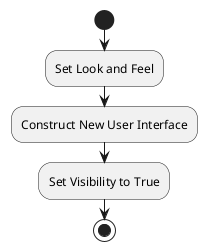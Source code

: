 @startuml
start
:Set Look and Feel;
:Construct New User Interface;
:Set Visibility to True;
stop
@enduml